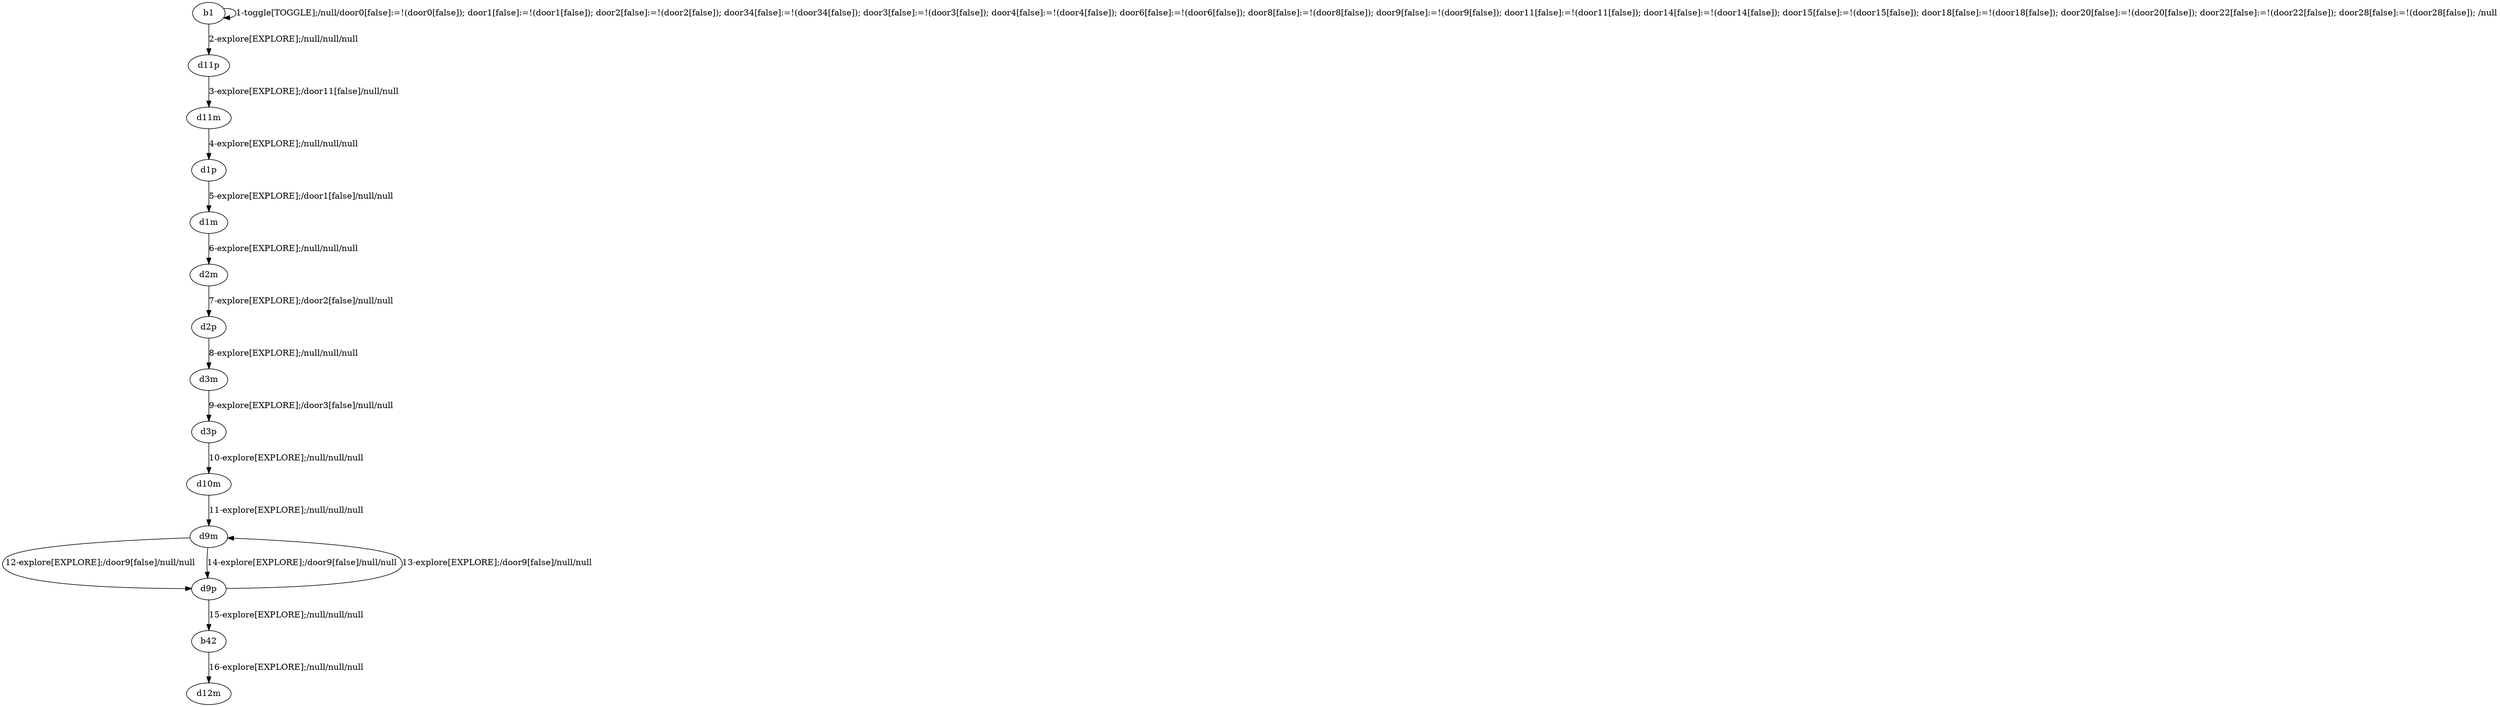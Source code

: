 # Total number of goals covered by this test: 1
# d9p --> d9m

digraph g {
"b1" -> "b1" [label = "1-toggle[TOGGLE];/null/door0[false]:=!(door0[false]); door1[false]:=!(door1[false]); door2[false]:=!(door2[false]); door34[false]:=!(door34[false]); door3[false]:=!(door3[false]); door4[false]:=!(door4[false]); door6[false]:=!(door6[false]); door8[false]:=!(door8[false]); door9[false]:=!(door9[false]); door11[false]:=!(door11[false]); door14[false]:=!(door14[false]); door15[false]:=!(door15[false]); door18[false]:=!(door18[false]); door20[false]:=!(door20[false]); door22[false]:=!(door22[false]); door28[false]:=!(door28[false]); /null"];
"b1" -> "d11p" [label = "2-explore[EXPLORE];/null/null/null"];
"d11p" -> "d11m" [label = "3-explore[EXPLORE];/door11[false]/null/null"];
"d11m" -> "d1p" [label = "4-explore[EXPLORE];/null/null/null"];
"d1p" -> "d1m" [label = "5-explore[EXPLORE];/door1[false]/null/null"];
"d1m" -> "d2m" [label = "6-explore[EXPLORE];/null/null/null"];
"d2m" -> "d2p" [label = "7-explore[EXPLORE];/door2[false]/null/null"];
"d2p" -> "d3m" [label = "8-explore[EXPLORE];/null/null/null"];
"d3m" -> "d3p" [label = "9-explore[EXPLORE];/door3[false]/null/null"];
"d3p" -> "d10m" [label = "10-explore[EXPLORE];/null/null/null"];
"d10m" -> "d9m" [label = "11-explore[EXPLORE];/null/null/null"];
"d9m" -> "d9p" [label = "12-explore[EXPLORE];/door9[false]/null/null"];
"d9p" -> "d9m" [label = "13-explore[EXPLORE];/door9[false]/null/null"];
"d9m" -> "d9p" [label = "14-explore[EXPLORE];/door9[false]/null/null"];
"d9p" -> "b42" [label = "15-explore[EXPLORE];/null/null/null"];
"b42" -> "d12m" [label = "16-explore[EXPLORE];/null/null/null"];
}